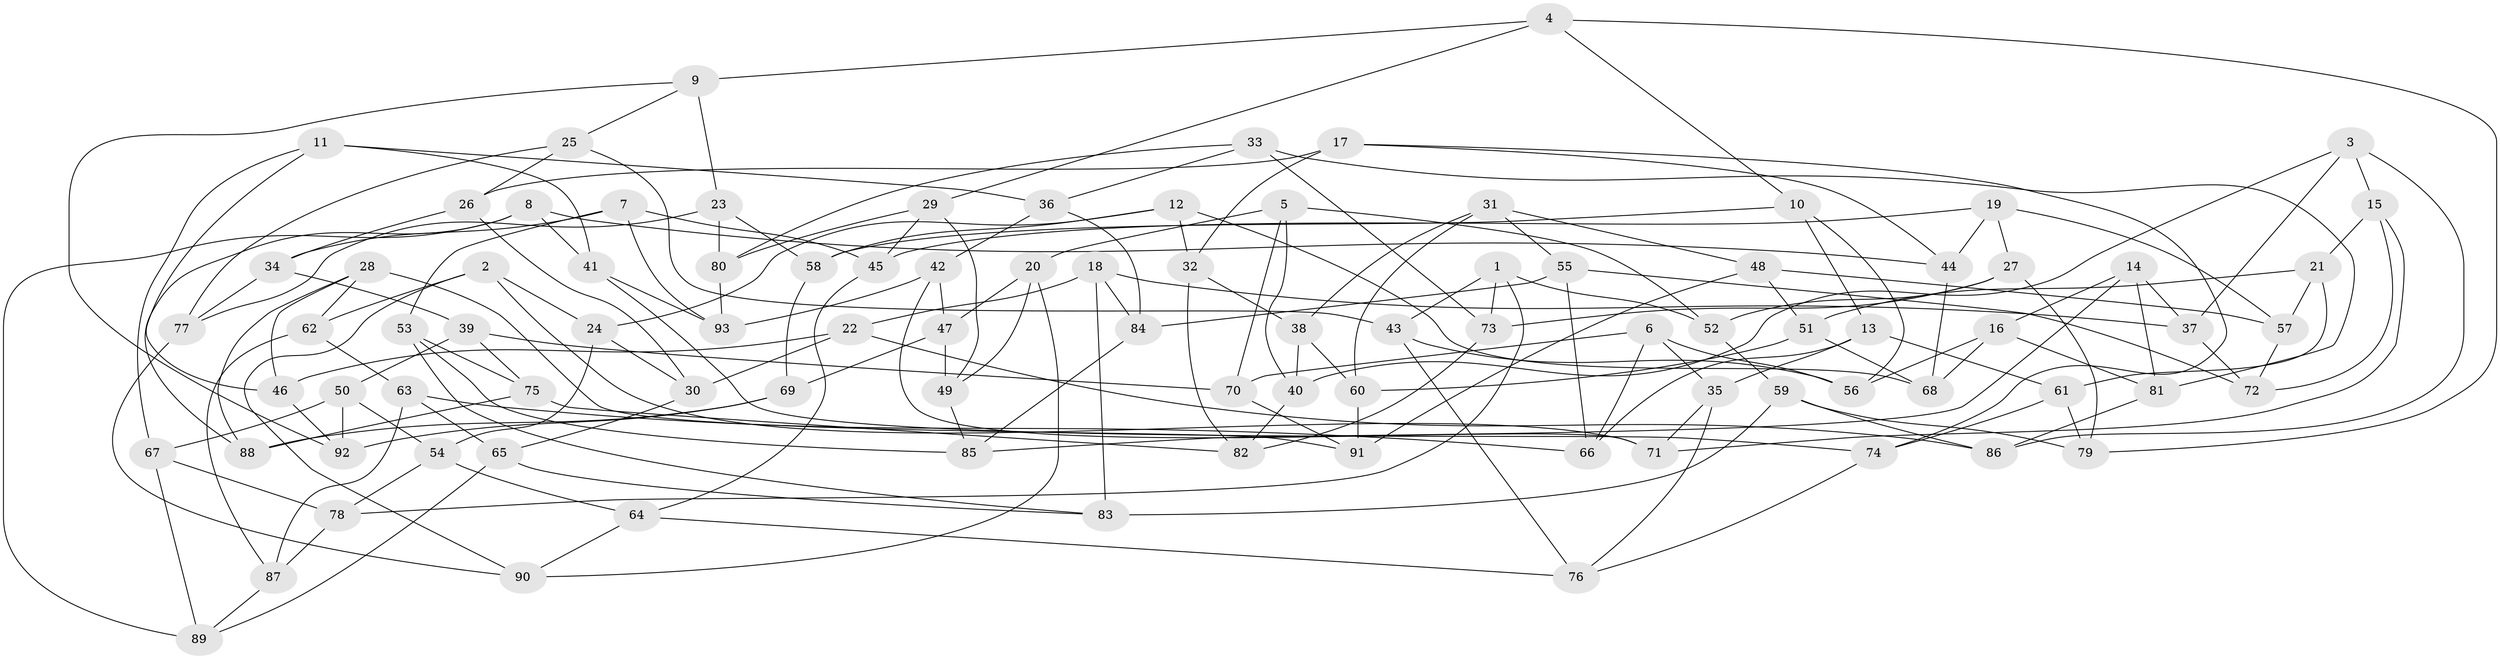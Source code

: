 // coarse degree distribution, {5: 0.2222222222222222, 3: 0.18518518518518517, 2: 0.07407407407407407, 8: 0.037037037037037035, 4: 0.25925925925925924, 14: 0.037037037037037035, 6: 0.07407407407407407, 9: 0.07407407407407407, 7: 0.037037037037037035}
// Generated by graph-tools (version 1.1) at 2025/01/03/04/25 22:01:22]
// undirected, 93 vertices, 186 edges
graph export_dot {
graph [start="1"]
  node [color=gray90,style=filled];
  1;
  2;
  3;
  4;
  5;
  6;
  7;
  8;
  9;
  10;
  11;
  12;
  13;
  14;
  15;
  16;
  17;
  18;
  19;
  20;
  21;
  22;
  23;
  24;
  25;
  26;
  27;
  28;
  29;
  30;
  31;
  32;
  33;
  34;
  35;
  36;
  37;
  38;
  39;
  40;
  41;
  42;
  43;
  44;
  45;
  46;
  47;
  48;
  49;
  50;
  51;
  52;
  53;
  54;
  55;
  56;
  57;
  58;
  59;
  60;
  61;
  62;
  63;
  64;
  65;
  66;
  67;
  68;
  69;
  70;
  71;
  72;
  73;
  74;
  75;
  76;
  77;
  78;
  79;
  80;
  81;
  82;
  83;
  84;
  85;
  86;
  87;
  88;
  89;
  90;
  91;
  92;
  93;
  1 -- 52;
  1 -- 78;
  1 -- 43;
  1 -- 73;
  2 -- 24;
  2 -- 90;
  2 -- 62;
  2 -- 71;
  3 -- 37;
  3 -- 86;
  3 -- 15;
  3 -- 40;
  4 -- 79;
  4 -- 29;
  4 -- 9;
  4 -- 10;
  5 -- 40;
  5 -- 52;
  5 -- 70;
  5 -- 20;
  6 -- 70;
  6 -- 56;
  6 -- 66;
  6 -- 35;
  7 -- 93;
  7 -- 53;
  7 -- 45;
  7 -- 34;
  8 -- 89;
  8 -- 88;
  8 -- 44;
  8 -- 41;
  9 -- 25;
  9 -- 23;
  9 -- 92;
  10 -- 56;
  10 -- 58;
  10 -- 13;
  11 -- 67;
  11 -- 41;
  11 -- 46;
  11 -- 36;
  12 -- 58;
  12 -- 24;
  12 -- 68;
  12 -- 32;
  13 -- 61;
  13 -- 35;
  13 -- 66;
  14 -- 81;
  14 -- 37;
  14 -- 85;
  14 -- 16;
  15 -- 21;
  15 -- 71;
  15 -- 72;
  16 -- 56;
  16 -- 81;
  16 -- 68;
  17 -- 44;
  17 -- 32;
  17 -- 74;
  17 -- 26;
  18 -- 22;
  18 -- 84;
  18 -- 37;
  18 -- 83;
  19 -- 27;
  19 -- 45;
  19 -- 44;
  19 -- 57;
  20 -- 49;
  20 -- 90;
  20 -- 47;
  21 -- 57;
  21 -- 51;
  21 -- 61;
  22 -- 30;
  22 -- 86;
  22 -- 46;
  23 -- 58;
  23 -- 77;
  23 -- 80;
  24 -- 30;
  24 -- 54;
  25 -- 26;
  25 -- 77;
  25 -- 43;
  26 -- 34;
  26 -- 30;
  27 -- 79;
  27 -- 73;
  27 -- 52;
  28 -- 46;
  28 -- 91;
  28 -- 88;
  28 -- 62;
  29 -- 80;
  29 -- 49;
  29 -- 45;
  30 -- 65;
  31 -- 48;
  31 -- 60;
  31 -- 55;
  31 -- 38;
  32 -- 82;
  32 -- 38;
  33 -- 81;
  33 -- 73;
  33 -- 80;
  33 -- 36;
  34 -- 77;
  34 -- 39;
  35 -- 71;
  35 -- 76;
  36 -- 84;
  36 -- 42;
  37 -- 72;
  38 -- 60;
  38 -- 40;
  39 -- 50;
  39 -- 70;
  39 -- 75;
  40 -- 82;
  41 -- 74;
  41 -- 93;
  42 -- 93;
  42 -- 71;
  42 -- 47;
  43 -- 56;
  43 -- 76;
  44 -- 68;
  45 -- 64;
  46 -- 92;
  47 -- 69;
  47 -- 49;
  48 -- 51;
  48 -- 57;
  48 -- 91;
  49 -- 85;
  50 -- 92;
  50 -- 67;
  50 -- 54;
  51 -- 60;
  51 -- 68;
  52 -- 59;
  53 -- 83;
  53 -- 85;
  53 -- 75;
  54 -- 64;
  54 -- 78;
  55 -- 84;
  55 -- 72;
  55 -- 66;
  57 -- 72;
  58 -- 69;
  59 -- 79;
  59 -- 86;
  59 -- 83;
  60 -- 91;
  61 -- 74;
  61 -- 79;
  62 -- 87;
  62 -- 63;
  63 -- 66;
  63 -- 65;
  63 -- 87;
  64 -- 76;
  64 -- 90;
  65 -- 89;
  65 -- 83;
  67 -- 89;
  67 -- 78;
  69 -- 88;
  69 -- 92;
  70 -- 91;
  73 -- 82;
  74 -- 76;
  75 -- 82;
  75 -- 88;
  77 -- 90;
  78 -- 87;
  80 -- 93;
  81 -- 86;
  84 -- 85;
  87 -- 89;
}
